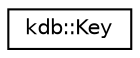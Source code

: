 digraph "Graphical Class Hierarchy"
{
  edge [fontname="Helvetica",fontsize="10",labelfontname="Helvetica",labelfontsize="10"];
  node [fontname="Helvetica",fontsize="10",shape=record];
  rankdir="LR";
  Node1 [label="kdb::Key",height=0.2,width=0.4,color="black", fillcolor="white", style="filled",URL="$classkdb_1_1Key.html",tooltip="Key is an essential class that encapsulates key name , value  and metainfo . "];
}
